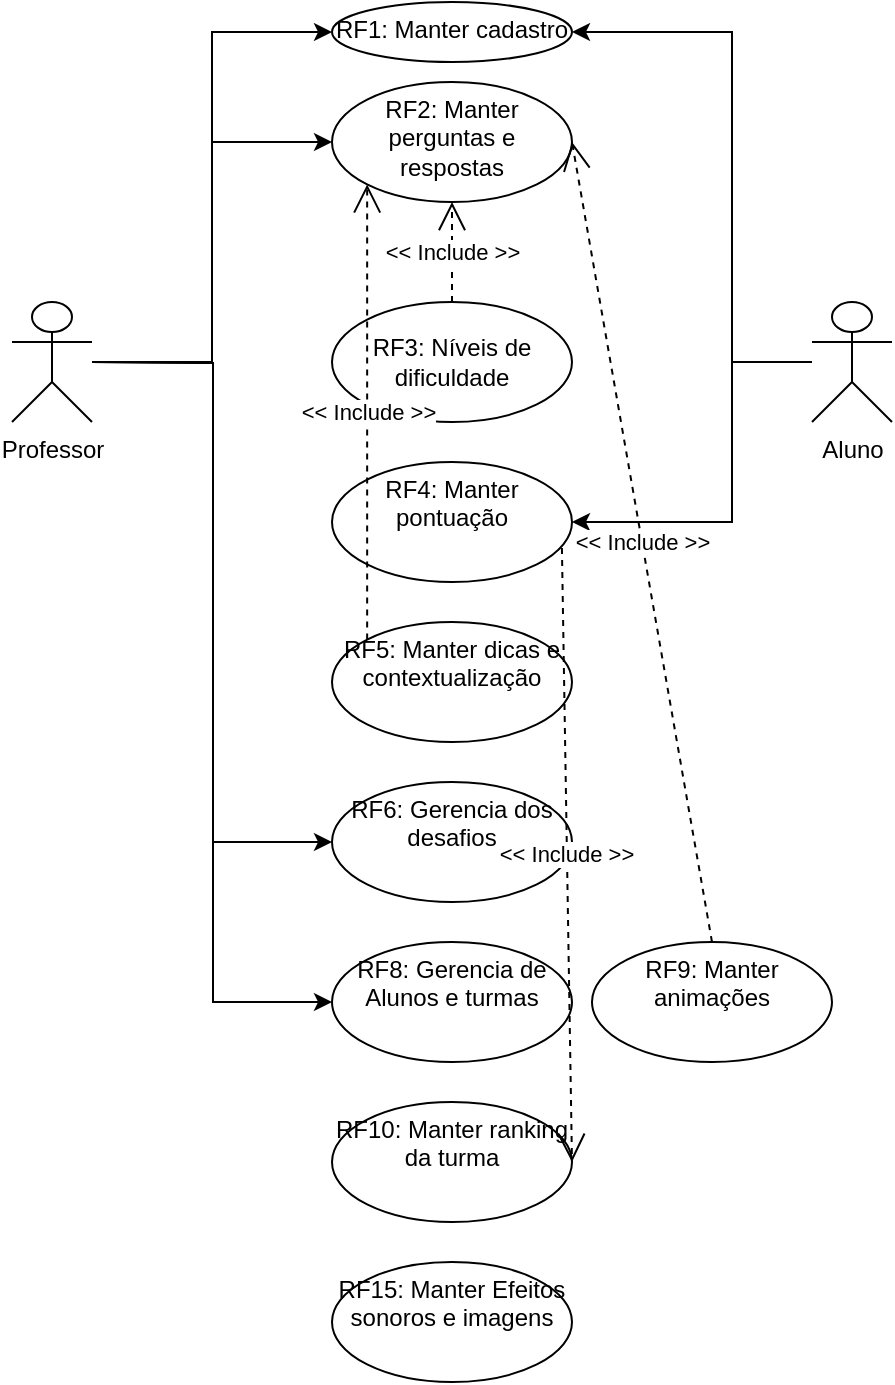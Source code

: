<mxfile version="15.7.4" type="google"><diagram id="FBkL5LvNAygm-cegggoG" name="Page-1"><mxGraphModel dx="1249" dy="446" grid="1" gridSize="10" guides="1" tooltips="1" connect="1" arrows="1" fold="1" page="1" pageScale="1" pageWidth="827" pageHeight="1169" math="0" shadow="0"><root><mxCell id="0"/><mxCell id="1" parent="0"/><mxCell id="sb7-f9GxgRd2e6Vuq7vT-6" value="" style="edgeStyle=orthogonalEdgeStyle;rounded=0;orthogonalLoop=1;jettySize=auto;html=1;entryX=0;entryY=0.5;entryDx=0;entryDy=0;" edge="1" parent="1" target="sb7-f9GxgRd2e6Vuq7vT-5"><mxGeometry relative="1" as="geometry"><mxPoint x="200" y="190" as="sourcePoint"/><Array as="points"><mxPoint x="260" y="190"/><mxPoint x="260" y="25"/></Array></mxGeometry></mxCell><mxCell id="sb7-f9GxgRd2e6Vuq7vT-10" value="" style="edgeStyle=orthogonalEdgeStyle;rounded=0;orthogonalLoop=1;jettySize=auto;html=1;entryX=0;entryY=0.5;entryDx=0;entryDy=0;" edge="1" parent="1" source="sb7-f9GxgRd2e6Vuq7vT-1" target="sb7-f9GxgRd2e6Vuq7vT-9"><mxGeometry relative="1" as="geometry"/></mxCell><mxCell id="sb7-f9GxgRd2e6Vuq7vT-1" value="Professor" style="shape=umlActor;verticalLabelPosition=bottom;verticalAlign=top;html=1;outlineConnect=0;" vertex="1" parent="1"><mxGeometry x="160" y="160" width="40" height="60" as="geometry"/></mxCell><mxCell id="sb7-f9GxgRd2e6Vuq7vT-8" value="" style="edgeStyle=orthogonalEdgeStyle;rounded=0;orthogonalLoop=1;jettySize=auto;html=1;entryX=1;entryY=0.5;entryDx=0;entryDy=0;" edge="1" parent="1" target="sb7-f9GxgRd2e6Vuq7vT-5"><mxGeometry relative="1" as="geometry"><mxPoint x="560" y="190" as="sourcePoint"/><mxPoint x="580" y="80" as="targetPoint"/><Array as="points"><mxPoint x="520" y="190"/><mxPoint x="520" y="25"/></Array></mxGeometry></mxCell><mxCell id="sb7-f9GxgRd2e6Vuq7vT-17" value="" style="edgeStyle=orthogonalEdgeStyle;rounded=0;orthogonalLoop=1;jettySize=auto;html=1;" edge="1" parent="1" source="sb7-f9GxgRd2e6Vuq7vT-4" target="sb7-f9GxgRd2e6Vuq7vT-16"><mxGeometry relative="1" as="geometry"><mxPoint x="550" y="190" as="sourcePoint"/><Array as="points"><mxPoint x="520" y="190"/><mxPoint x="520" y="270"/></Array></mxGeometry></mxCell><mxCell id="sb7-f9GxgRd2e6Vuq7vT-4" value="Aluno" style="shape=umlActor;verticalLabelPosition=bottom;verticalAlign=top;html=1;outlineConnect=0;" vertex="1" parent="1"><mxGeometry x="560" y="160" width="40" height="60" as="geometry"/></mxCell><mxCell id="sb7-f9GxgRd2e6Vuq7vT-5" value="RF1: Manter cadastro" style="ellipse;whiteSpace=wrap;html=1;verticalAlign=top;" vertex="1" parent="1"><mxGeometry x="320" y="10" width="120" height="30" as="geometry"/></mxCell><mxCell id="sb7-f9GxgRd2e6Vuq7vT-9" value="RF2: Manter perguntas e respostas" style="ellipse;whiteSpace=wrap;html=1;verticalAlign=top;" vertex="1" parent="1"><mxGeometry x="320" y="50" width="120" height="60" as="geometry"/></mxCell><mxCell id="sb7-f9GxgRd2e6Vuq7vT-11" value="RF3: Níveis de dificuldade" style="ellipse;whiteSpace=wrap;html=1;" vertex="1" parent="1"><mxGeometry x="320" y="160" width="120" height="60" as="geometry"/></mxCell><mxCell id="sb7-f9GxgRd2e6Vuq7vT-15" value="&amp;lt;&amp;lt; Include &amp;gt;&amp;gt;" style="endArrow=open;endSize=12;dashed=1;html=1;rounded=0;exitX=0.5;exitY=0;exitDx=0;exitDy=0;entryX=0.5;entryY=1;entryDx=0;entryDy=0;" edge="1" parent="1" source="sb7-f9GxgRd2e6Vuq7vT-11" target="sb7-f9GxgRd2e6Vuq7vT-9"><mxGeometry width="160" relative="1" as="geometry"><mxPoint x="280" y="220" as="sourcePoint"/><mxPoint x="440" y="220" as="targetPoint"/></mxGeometry></mxCell><mxCell id="sb7-f9GxgRd2e6Vuq7vT-16" value="RF4: Manter pontuação" style="ellipse;whiteSpace=wrap;html=1;verticalAlign=top;" vertex="1" parent="1"><mxGeometry x="320" y="240" width="120" height="60" as="geometry"/></mxCell><mxCell id="sb7-f9GxgRd2e6Vuq7vT-20" value="RF5: Manter dicas e contextualização" style="ellipse;whiteSpace=wrap;html=1;verticalAlign=top;" vertex="1" parent="1"><mxGeometry x="320" y="320" width="120" height="60" as="geometry"/></mxCell><mxCell id="sb7-f9GxgRd2e6Vuq7vT-21" value="&amp;lt;&amp;lt; Include &amp;gt;&amp;gt;" style="endArrow=open;endSize=12;dashed=1;html=1;rounded=0;exitX=0;exitY=0;exitDx=0;exitDy=0;entryX=0;entryY=1;entryDx=0;entryDy=0;" edge="1" parent="1" source="sb7-f9GxgRd2e6Vuq7vT-20" target="sb7-f9GxgRd2e6Vuq7vT-9"><mxGeometry width="160" relative="1" as="geometry"><mxPoint x="432.426" y="258.787" as="sourcePoint"/><mxPoint x="450" y="90" as="targetPoint"/></mxGeometry></mxCell><mxCell id="sb7-f9GxgRd2e6Vuq7vT-22" value="RF6: Gerencia dos desafios" style="ellipse;whiteSpace=wrap;html=1;verticalAlign=top;" vertex="1" parent="1"><mxGeometry x="320" y="400" width="120" height="60" as="geometry"/></mxCell><mxCell id="sb7-f9GxgRd2e6Vuq7vT-23" value="" style="edgeStyle=orthogonalEdgeStyle;rounded=0;orthogonalLoop=1;jettySize=auto;html=1;entryX=0;entryY=0.5;entryDx=0;entryDy=0;" edge="1" parent="1" target="sb7-f9GxgRd2e6Vuq7vT-22"><mxGeometry relative="1" as="geometry"><mxPoint x="200" y="190" as="sourcePoint"/><mxPoint x="330" y="90" as="targetPoint"/></mxGeometry></mxCell><mxCell id="sb7-f9GxgRd2e6Vuq7vT-26" value="RF8: Gerencia de Alunos e turmas" style="ellipse;whiteSpace=wrap;html=1;verticalAlign=top;" vertex="1" parent="1"><mxGeometry x="320" y="480" width="120" height="60" as="geometry"/></mxCell><mxCell id="sb7-f9GxgRd2e6Vuq7vT-27" value="" style="edgeStyle=orthogonalEdgeStyle;rounded=0;orthogonalLoop=1;jettySize=auto;html=1;entryX=0;entryY=0.5;entryDx=0;entryDy=0;" edge="1" parent="1" target="sb7-f9GxgRd2e6Vuq7vT-26"><mxGeometry relative="1" as="geometry"><mxPoint x="200" y="190" as="sourcePoint"/><mxPoint x="330" y="440" as="targetPoint"/></mxGeometry></mxCell><mxCell id="sb7-f9GxgRd2e6Vuq7vT-28" value="RF9: Manter animações" style="ellipse;whiteSpace=wrap;html=1;verticalAlign=top;" vertex="1" parent="1"><mxGeometry x="450" y="480" width="120" height="60" as="geometry"/></mxCell><mxCell id="sb7-f9GxgRd2e6Vuq7vT-29" value="&amp;lt;&amp;lt; Include &amp;gt;&amp;gt;" style="endArrow=open;endSize=12;dashed=1;html=1;rounded=0;exitX=0.5;exitY=0;exitDx=0;exitDy=0;entryX=1;entryY=0.5;entryDx=0;entryDy=0;" edge="1" parent="1" source="sb7-f9GxgRd2e6Vuq7vT-28" target="sb7-f9GxgRd2e6Vuq7vT-9"><mxGeometry width="160" relative="1" as="geometry"><mxPoint x="347.574" y="338.787" as="sourcePoint"/><mxPoint x="347.574" y="111.213" as="targetPoint"/></mxGeometry></mxCell><mxCell id="sb7-f9GxgRd2e6Vuq7vT-30" value="RF10: Manter ranking da turma" style="ellipse;whiteSpace=wrap;html=1;verticalAlign=top;" vertex="1" parent="1"><mxGeometry x="320" y="560" width="120" height="60" as="geometry"/></mxCell><mxCell id="sb7-f9GxgRd2e6Vuq7vT-31" value="&amp;lt;&amp;lt; Include &amp;gt;&amp;gt;" style="endArrow=open;endSize=12;dashed=1;html=1;rounded=0;exitX=0.958;exitY=0.717;exitDx=0;exitDy=0;entryX=1;entryY=0.5;entryDx=0;entryDy=0;exitPerimeter=0;" edge="1" parent="1" source="sb7-f9GxgRd2e6Vuq7vT-16" target="sb7-f9GxgRd2e6Vuq7vT-30"><mxGeometry width="160" relative="1" as="geometry"><mxPoint x="520" y="490" as="sourcePoint"/><mxPoint x="450" y="90" as="targetPoint"/></mxGeometry></mxCell><mxCell id="sb7-f9GxgRd2e6Vuq7vT-32" value="RF15: Manter Efeitos sonoros e imagens" style="ellipse;whiteSpace=wrap;html=1;verticalAlign=top;" vertex="1" parent="1"><mxGeometry x="320" y="640" width="120" height="60" as="geometry"/></mxCell></root></mxGraphModel></diagram></mxfile>
